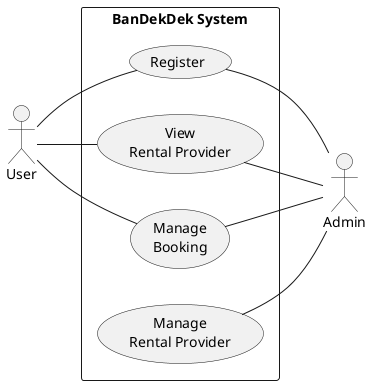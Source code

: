 @startuml BanDekDek System Use Case Diagram
left to right direction
actor "User" as user 
rectangle "BanDekDek System" as VacQSystem {
    usecase "Register" as register
    usecase "View\nRental Provider" as viewRental
    usecase "Manage\nBooking" as manageBooking
    usecase "Manage\nRental Provider" as manageRental
}

user -- register
user -- viewRental
user -- manageBooking

actor "Admin" as admin 
register -- admin
manageRental -- admin
manageBooking -- admin
viewRental -- admin

@enduml